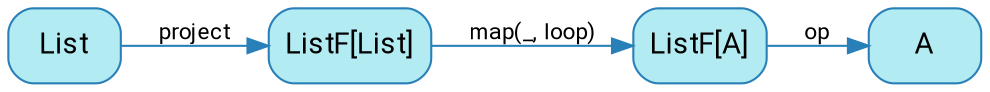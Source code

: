 digraph {
    bgcolor=transparent
    splines=false
    rankdir=LR

    // Default theme: enabled
    node[shape="rectangle" style="rounded,filled" color="#2980B9" fillcolor="#b2ebf2" fontcolor="#000000" fontname="Segoe UI,Roboto,Helvetica,Arial,sans-serif"]
    edge [color="#2980B9" fontcolor="#000000" fontname="Segoe UI,Roboto,Helvetica,Arial,sans-serif" fontsize=11]

    ListFList[label="ListF[List]"]
    ListFA[label="ListF[A]"]

    List      -> ListFList [label=project]
    ListFList -> ListFA[label="map(_, loop)"]
    ListFA    -> A [label=op]
}
